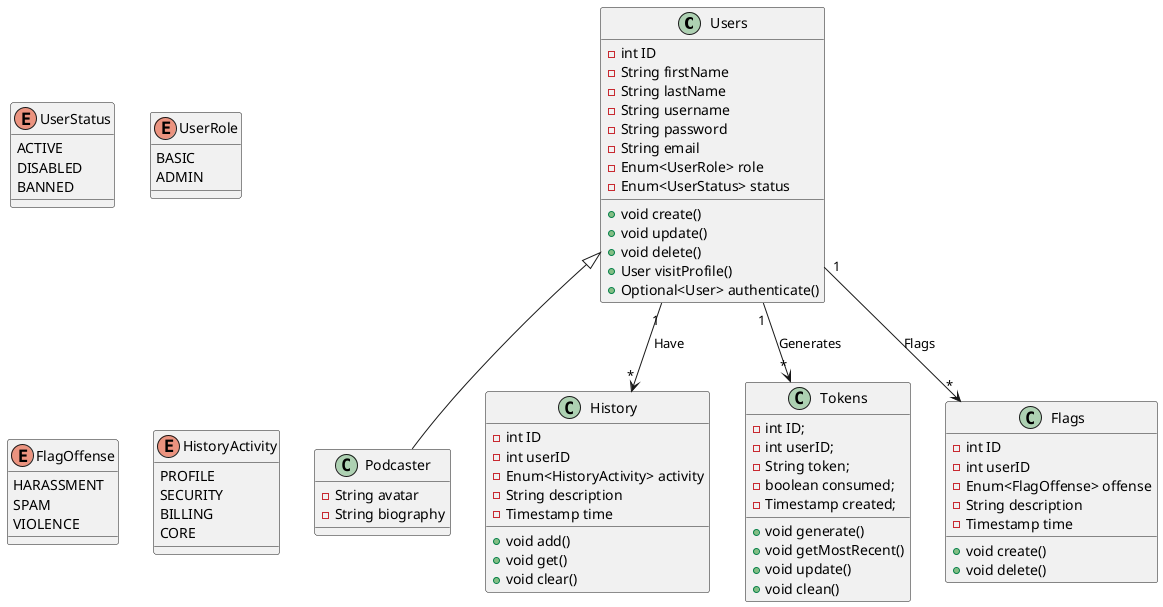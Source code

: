 @startuml
Users <|-- Podcaster
Users "1" --> "*" History: Have
Users "1" --> "*" Tokens: Generates
Users "1" --> "*" Flags: Flags

enum UserStatus {
  ACTIVE 
  DISABLED
  BANNED
}

enum UserRole {
  BASIC
  ADMIN 
}

enum FlagOffense {
   HARASSMENT
   SPAM
   VIOLENCE
}

enum HistoryActivity {
   PROFILE
   SECURITY
   BILLING
   CORE
}

class Users {
   - int ID
   - String firstName
   - String lastName
   - String username
   - String password
   - String email
   - Enum<UserRole> role
   - Enum<UserStatus> status
   + void create()
   + void update()
   + void delete()
   + User visitProfile()
   + Optional<User> authenticate()
}

class Podcaster {
   - String avatar
   - String biography
}

class Flags {
   - int ID
   - int userID 
   - Enum<FlagOffense> offense 
   - String description
   - Timestamp time 
   + void create()
   + void delete()
}

class History {
  - int ID
  - int userID
  - Enum<HistoryActivity> activity
  - String description
  - Timestamp time
  + void add()
  + void get()
  + void clear()
}

class Tokens {
  - int ID;
  - int userID;
  - String token;
  - boolean consumed;
  - Timestamp created;
  + void generate()
  + void getMostRecent()
  + void update()
  + void clean()
}

@enduml
